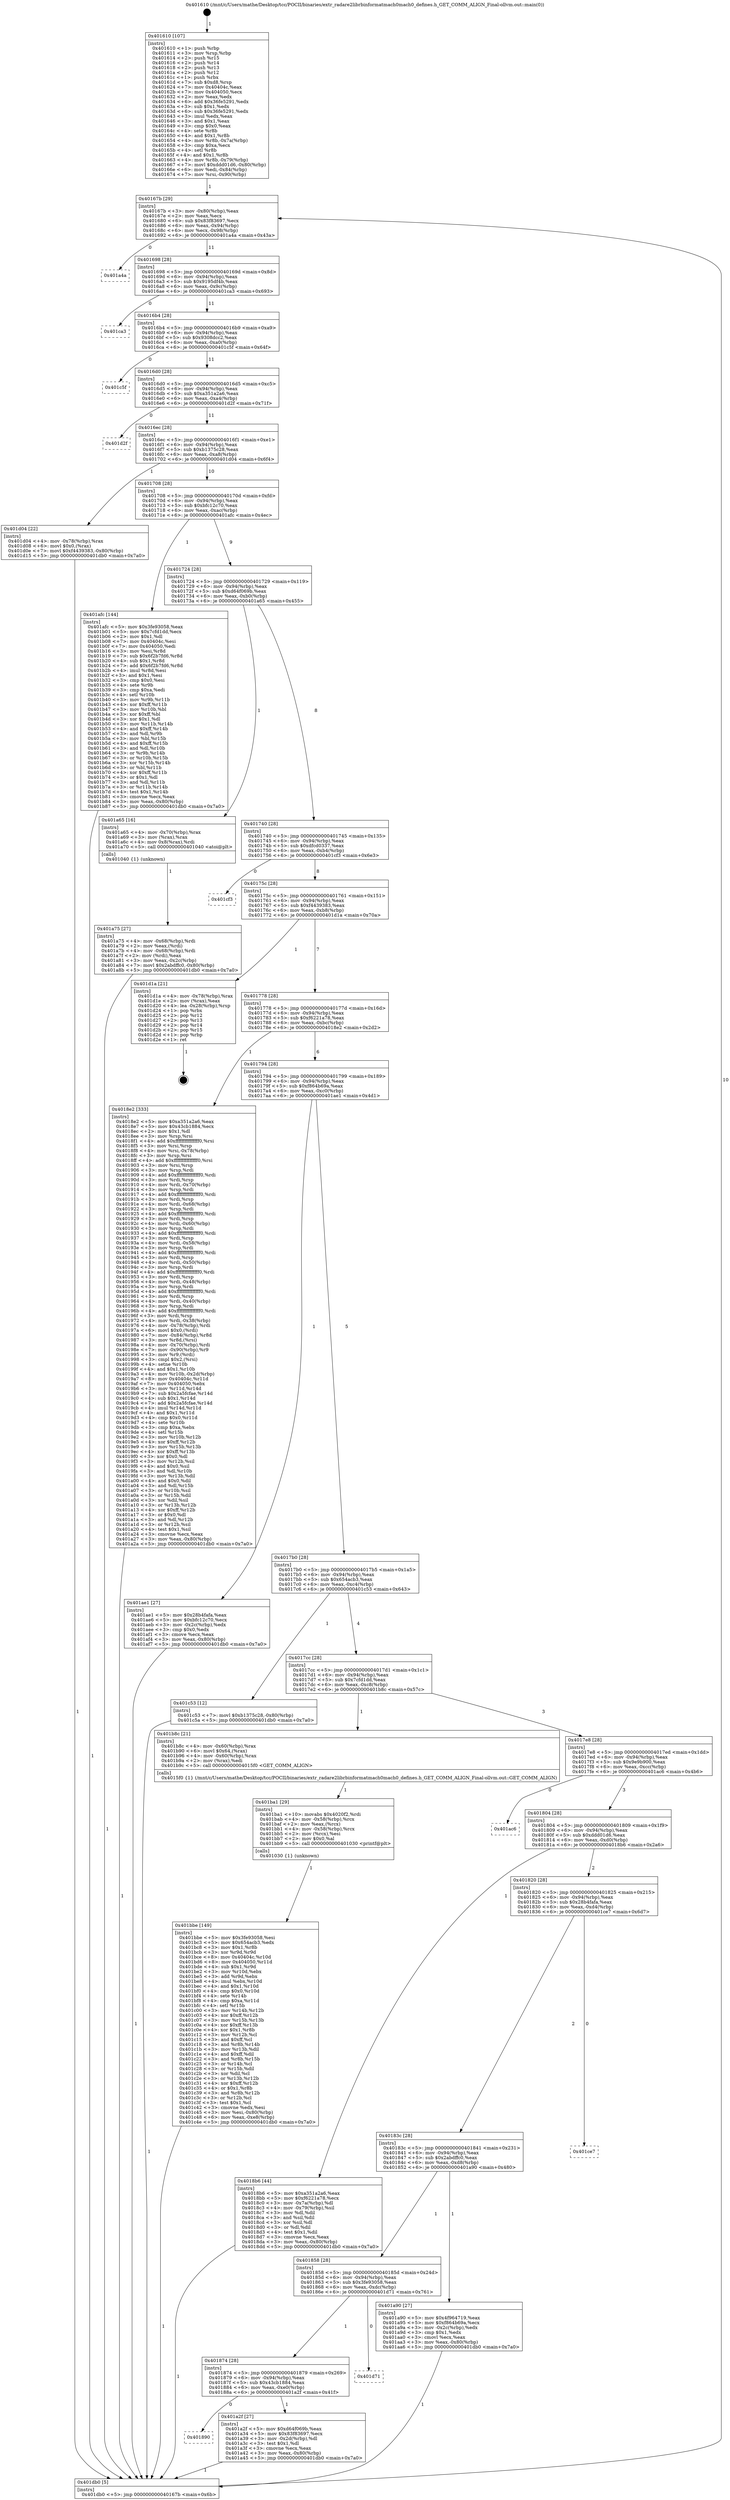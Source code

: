 digraph "0x401610" {
  label = "0x401610 (/mnt/c/Users/mathe/Desktop/tcc/POCII/binaries/extr_radare2librbinformatmach0mach0_defines.h_GET_COMM_ALIGN_Final-ollvm.out::main(0))"
  labelloc = "t"
  node[shape=record]

  Entry [label="",width=0.3,height=0.3,shape=circle,fillcolor=black,style=filled]
  "0x40167b" [label="{
     0x40167b [29]\l
     | [instrs]\l
     &nbsp;&nbsp;0x40167b \<+3\>: mov -0x80(%rbp),%eax\l
     &nbsp;&nbsp;0x40167e \<+2\>: mov %eax,%ecx\l
     &nbsp;&nbsp;0x401680 \<+6\>: sub $0x83f83697,%ecx\l
     &nbsp;&nbsp;0x401686 \<+6\>: mov %eax,-0x94(%rbp)\l
     &nbsp;&nbsp;0x40168c \<+6\>: mov %ecx,-0x98(%rbp)\l
     &nbsp;&nbsp;0x401692 \<+6\>: je 0000000000401a4a \<main+0x43a\>\l
  }"]
  "0x401a4a" [label="{
     0x401a4a\l
  }", style=dashed]
  "0x401698" [label="{
     0x401698 [28]\l
     | [instrs]\l
     &nbsp;&nbsp;0x401698 \<+5\>: jmp 000000000040169d \<main+0x8d\>\l
     &nbsp;&nbsp;0x40169d \<+6\>: mov -0x94(%rbp),%eax\l
     &nbsp;&nbsp;0x4016a3 \<+5\>: sub $0x9195df4b,%eax\l
     &nbsp;&nbsp;0x4016a8 \<+6\>: mov %eax,-0x9c(%rbp)\l
     &nbsp;&nbsp;0x4016ae \<+6\>: je 0000000000401ca3 \<main+0x693\>\l
  }"]
  Exit [label="",width=0.3,height=0.3,shape=circle,fillcolor=black,style=filled,peripheries=2]
  "0x401ca3" [label="{
     0x401ca3\l
  }", style=dashed]
  "0x4016b4" [label="{
     0x4016b4 [28]\l
     | [instrs]\l
     &nbsp;&nbsp;0x4016b4 \<+5\>: jmp 00000000004016b9 \<main+0xa9\>\l
     &nbsp;&nbsp;0x4016b9 \<+6\>: mov -0x94(%rbp),%eax\l
     &nbsp;&nbsp;0x4016bf \<+5\>: sub $0x9308dcc2,%eax\l
     &nbsp;&nbsp;0x4016c4 \<+6\>: mov %eax,-0xa0(%rbp)\l
     &nbsp;&nbsp;0x4016ca \<+6\>: je 0000000000401c5f \<main+0x64f\>\l
  }"]
  "0x401bbe" [label="{
     0x401bbe [149]\l
     | [instrs]\l
     &nbsp;&nbsp;0x401bbe \<+5\>: mov $0x3fe93058,%esi\l
     &nbsp;&nbsp;0x401bc3 \<+5\>: mov $0x654acb3,%edx\l
     &nbsp;&nbsp;0x401bc8 \<+3\>: mov $0x1,%r8b\l
     &nbsp;&nbsp;0x401bcb \<+3\>: xor %r9d,%r9d\l
     &nbsp;&nbsp;0x401bce \<+8\>: mov 0x40404c,%r10d\l
     &nbsp;&nbsp;0x401bd6 \<+8\>: mov 0x404050,%r11d\l
     &nbsp;&nbsp;0x401bde \<+4\>: sub $0x1,%r9d\l
     &nbsp;&nbsp;0x401be2 \<+3\>: mov %r10d,%ebx\l
     &nbsp;&nbsp;0x401be5 \<+3\>: add %r9d,%ebx\l
     &nbsp;&nbsp;0x401be8 \<+4\>: imul %ebx,%r10d\l
     &nbsp;&nbsp;0x401bec \<+4\>: and $0x1,%r10d\l
     &nbsp;&nbsp;0x401bf0 \<+4\>: cmp $0x0,%r10d\l
     &nbsp;&nbsp;0x401bf4 \<+4\>: sete %r14b\l
     &nbsp;&nbsp;0x401bf8 \<+4\>: cmp $0xa,%r11d\l
     &nbsp;&nbsp;0x401bfc \<+4\>: setl %r15b\l
     &nbsp;&nbsp;0x401c00 \<+3\>: mov %r14b,%r12b\l
     &nbsp;&nbsp;0x401c03 \<+4\>: xor $0xff,%r12b\l
     &nbsp;&nbsp;0x401c07 \<+3\>: mov %r15b,%r13b\l
     &nbsp;&nbsp;0x401c0a \<+4\>: xor $0xff,%r13b\l
     &nbsp;&nbsp;0x401c0e \<+4\>: xor $0x1,%r8b\l
     &nbsp;&nbsp;0x401c12 \<+3\>: mov %r12b,%cl\l
     &nbsp;&nbsp;0x401c15 \<+3\>: and $0xff,%cl\l
     &nbsp;&nbsp;0x401c18 \<+3\>: and %r8b,%r14b\l
     &nbsp;&nbsp;0x401c1b \<+3\>: mov %r13b,%dil\l
     &nbsp;&nbsp;0x401c1e \<+4\>: and $0xff,%dil\l
     &nbsp;&nbsp;0x401c22 \<+3\>: and %r8b,%r15b\l
     &nbsp;&nbsp;0x401c25 \<+3\>: or %r14b,%cl\l
     &nbsp;&nbsp;0x401c28 \<+3\>: or %r15b,%dil\l
     &nbsp;&nbsp;0x401c2b \<+3\>: xor %dil,%cl\l
     &nbsp;&nbsp;0x401c2e \<+3\>: or %r13b,%r12b\l
     &nbsp;&nbsp;0x401c31 \<+4\>: xor $0xff,%r12b\l
     &nbsp;&nbsp;0x401c35 \<+4\>: or $0x1,%r8b\l
     &nbsp;&nbsp;0x401c39 \<+3\>: and %r8b,%r12b\l
     &nbsp;&nbsp;0x401c3c \<+3\>: or %r12b,%cl\l
     &nbsp;&nbsp;0x401c3f \<+3\>: test $0x1,%cl\l
     &nbsp;&nbsp;0x401c42 \<+3\>: cmovne %edx,%esi\l
     &nbsp;&nbsp;0x401c45 \<+3\>: mov %esi,-0x80(%rbp)\l
     &nbsp;&nbsp;0x401c48 \<+6\>: mov %eax,-0xe8(%rbp)\l
     &nbsp;&nbsp;0x401c4e \<+5\>: jmp 0000000000401db0 \<main+0x7a0\>\l
  }"]
  "0x401c5f" [label="{
     0x401c5f\l
  }", style=dashed]
  "0x4016d0" [label="{
     0x4016d0 [28]\l
     | [instrs]\l
     &nbsp;&nbsp;0x4016d0 \<+5\>: jmp 00000000004016d5 \<main+0xc5\>\l
     &nbsp;&nbsp;0x4016d5 \<+6\>: mov -0x94(%rbp),%eax\l
     &nbsp;&nbsp;0x4016db \<+5\>: sub $0xa351a2a6,%eax\l
     &nbsp;&nbsp;0x4016e0 \<+6\>: mov %eax,-0xa4(%rbp)\l
     &nbsp;&nbsp;0x4016e6 \<+6\>: je 0000000000401d2f \<main+0x71f\>\l
  }"]
  "0x401ba1" [label="{
     0x401ba1 [29]\l
     | [instrs]\l
     &nbsp;&nbsp;0x401ba1 \<+10\>: movabs $0x4020f2,%rdi\l
     &nbsp;&nbsp;0x401bab \<+4\>: mov -0x58(%rbp),%rcx\l
     &nbsp;&nbsp;0x401baf \<+2\>: mov %eax,(%rcx)\l
     &nbsp;&nbsp;0x401bb1 \<+4\>: mov -0x58(%rbp),%rcx\l
     &nbsp;&nbsp;0x401bb5 \<+2\>: mov (%rcx),%esi\l
     &nbsp;&nbsp;0x401bb7 \<+2\>: mov $0x0,%al\l
     &nbsp;&nbsp;0x401bb9 \<+5\>: call 0000000000401030 \<printf@plt\>\l
     | [calls]\l
     &nbsp;&nbsp;0x401030 \{1\} (unknown)\l
  }"]
  "0x401d2f" [label="{
     0x401d2f\l
  }", style=dashed]
  "0x4016ec" [label="{
     0x4016ec [28]\l
     | [instrs]\l
     &nbsp;&nbsp;0x4016ec \<+5\>: jmp 00000000004016f1 \<main+0xe1\>\l
     &nbsp;&nbsp;0x4016f1 \<+6\>: mov -0x94(%rbp),%eax\l
     &nbsp;&nbsp;0x4016f7 \<+5\>: sub $0xb1375c28,%eax\l
     &nbsp;&nbsp;0x4016fc \<+6\>: mov %eax,-0xa8(%rbp)\l
     &nbsp;&nbsp;0x401702 \<+6\>: je 0000000000401d04 \<main+0x6f4\>\l
  }"]
  "0x401a75" [label="{
     0x401a75 [27]\l
     | [instrs]\l
     &nbsp;&nbsp;0x401a75 \<+4\>: mov -0x68(%rbp),%rdi\l
     &nbsp;&nbsp;0x401a79 \<+2\>: mov %eax,(%rdi)\l
     &nbsp;&nbsp;0x401a7b \<+4\>: mov -0x68(%rbp),%rdi\l
     &nbsp;&nbsp;0x401a7f \<+2\>: mov (%rdi),%eax\l
     &nbsp;&nbsp;0x401a81 \<+3\>: mov %eax,-0x2c(%rbp)\l
     &nbsp;&nbsp;0x401a84 \<+7\>: movl $0x2abdffc0,-0x80(%rbp)\l
     &nbsp;&nbsp;0x401a8b \<+5\>: jmp 0000000000401db0 \<main+0x7a0\>\l
  }"]
  "0x401d04" [label="{
     0x401d04 [22]\l
     | [instrs]\l
     &nbsp;&nbsp;0x401d04 \<+4\>: mov -0x78(%rbp),%rax\l
     &nbsp;&nbsp;0x401d08 \<+6\>: movl $0x0,(%rax)\l
     &nbsp;&nbsp;0x401d0e \<+7\>: movl $0xf4439383,-0x80(%rbp)\l
     &nbsp;&nbsp;0x401d15 \<+5\>: jmp 0000000000401db0 \<main+0x7a0\>\l
  }"]
  "0x401708" [label="{
     0x401708 [28]\l
     | [instrs]\l
     &nbsp;&nbsp;0x401708 \<+5\>: jmp 000000000040170d \<main+0xfd\>\l
     &nbsp;&nbsp;0x40170d \<+6\>: mov -0x94(%rbp),%eax\l
     &nbsp;&nbsp;0x401713 \<+5\>: sub $0xbfc12c70,%eax\l
     &nbsp;&nbsp;0x401718 \<+6\>: mov %eax,-0xac(%rbp)\l
     &nbsp;&nbsp;0x40171e \<+6\>: je 0000000000401afc \<main+0x4ec\>\l
  }"]
  "0x401890" [label="{
     0x401890\l
  }", style=dashed]
  "0x401afc" [label="{
     0x401afc [144]\l
     | [instrs]\l
     &nbsp;&nbsp;0x401afc \<+5\>: mov $0x3fe93058,%eax\l
     &nbsp;&nbsp;0x401b01 \<+5\>: mov $0x7cfd1dd,%ecx\l
     &nbsp;&nbsp;0x401b06 \<+2\>: mov $0x1,%dl\l
     &nbsp;&nbsp;0x401b08 \<+7\>: mov 0x40404c,%esi\l
     &nbsp;&nbsp;0x401b0f \<+7\>: mov 0x404050,%edi\l
     &nbsp;&nbsp;0x401b16 \<+3\>: mov %esi,%r8d\l
     &nbsp;&nbsp;0x401b19 \<+7\>: sub $0x6f2b7fd6,%r8d\l
     &nbsp;&nbsp;0x401b20 \<+4\>: sub $0x1,%r8d\l
     &nbsp;&nbsp;0x401b24 \<+7\>: add $0x6f2b7fd6,%r8d\l
     &nbsp;&nbsp;0x401b2b \<+4\>: imul %r8d,%esi\l
     &nbsp;&nbsp;0x401b2f \<+3\>: and $0x1,%esi\l
     &nbsp;&nbsp;0x401b32 \<+3\>: cmp $0x0,%esi\l
     &nbsp;&nbsp;0x401b35 \<+4\>: sete %r9b\l
     &nbsp;&nbsp;0x401b39 \<+3\>: cmp $0xa,%edi\l
     &nbsp;&nbsp;0x401b3c \<+4\>: setl %r10b\l
     &nbsp;&nbsp;0x401b40 \<+3\>: mov %r9b,%r11b\l
     &nbsp;&nbsp;0x401b43 \<+4\>: xor $0xff,%r11b\l
     &nbsp;&nbsp;0x401b47 \<+3\>: mov %r10b,%bl\l
     &nbsp;&nbsp;0x401b4a \<+3\>: xor $0xff,%bl\l
     &nbsp;&nbsp;0x401b4d \<+3\>: xor $0x1,%dl\l
     &nbsp;&nbsp;0x401b50 \<+3\>: mov %r11b,%r14b\l
     &nbsp;&nbsp;0x401b53 \<+4\>: and $0xff,%r14b\l
     &nbsp;&nbsp;0x401b57 \<+3\>: and %dl,%r9b\l
     &nbsp;&nbsp;0x401b5a \<+3\>: mov %bl,%r15b\l
     &nbsp;&nbsp;0x401b5d \<+4\>: and $0xff,%r15b\l
     &nbsp;&nbsp;0x401b61 \<+3\>: and %dl,%r10b\l
     &nbsp;&nbsp;0x401b64 \<+3\>: or %r9b,%r14b\l
     &nbsp;&nbsp;0x401b67 \<+3\>: or %r10b,%r15b\l
     &nbsp;&nbsp;0x401b6a \<+3\>: xor %r15b,%r14b\l
     &nbsp;&nbsp;0x401b6d \<+3\>: or %bl,%r11b\l
     &nbsp;&nbsp;0x401b70 \<+4\>: xor $0xff,%r11b\l
     &nbsp;&nbsp;0x401b74 \<+3\>: or $0x1,%dl\l
     &nbsp;&nbsp;0x401b77 \<+3\>: and %dl,%r11b\l
     &nbsp;&nbsp;0x401b7a \<+3\>: or %r11b,%r14b\l
     &nbsp;&nbsp;0x401b7d \<+4\>: test $0x1,%r14b\l
     &nbsp;&nbsp;0x401b81 \<+3\>: cmovne %ecx,%eax\l
     &nbsp;&nbsp;0x401b84 \<+3\>: mov %eax,-0x80(%rbp)\l
     &nbsp;&nbsp;0x401b87 \<+5\>: jmp 0000000000401db0 \<main+0x7a0\>\l
  }"]
  "0x401724" [label="{
     0x401724 [28]\l
     | [instrs]\l
     &nbsp;&nbsp;0x401724 \<+5\>: jmp 0000000000401729 \<main+0x119\>\l
     &nbsp;&nbsp;0x401729 \<+6\>: mov -0x94(%rbp),%eax\l
     &nbsp;&nbsp;0x40172f \<+5\>: sub $0xd64f069b,%eax\l
     &nbsp;&nbsp;0x401734 \<+6\>: mov %eax,-0xb0(%rbp)\l
     &nbsp;&nbsp;0x40173a \<+6\>: je 0000000000401a65 \<main+0x455\>\l
  }"]
  "0x401a2f" [label="{
     0x401a2f [27]\l
     | [instrs]\l
     &nbsp;&nbsp;0x401a2f \<+5\>: mov $0xd64f069b,%eax\l
     &nbsp;&nbsp;0x401a34 \<+5\>: mov $0x83f83697,%ecx\l
     &nbsp;&nbsp;0x401a39 \<+3\>: mov -0x2d(%rbp),%dl\l
     &nbsp;&nbsp;0x401a3c \<+3\>: test $0x1,%dl\l
     &nbsp;&nbsp;0x401a3f \<+3\>: cmovne %ecx,%eax\l
     &nbsp;&nbsp;0x401a42 \<+3\>: mov %eax,-0x80(%rbp)\l
     &nbsp;&nbsp;0x401a45 \<+5\>: jmp 0000000000401db0 \<main+0x7a0\>\l
  }"]
  "0x401a65" [label="{
     0x401a65 [16]\l
     | [instrs]\l
     &nbsp;&nbsp;0x401a65 \<+4\>: mov -0x70(%rbp),%rax\l
     &nbsp;&nbsp;0x401a69 \<+3\>: mov (%rax),%rax\l
     &nbsp;&nbsp;0x401a6c \<+4\>: mov 0x8(%rax),%rdi\l
     &nbsp;&nbsp;0x401a70 \<+5\>: call 0000000000401040 \<atoi@plt\>\l
     | [calls]\l
     &nbsp;&nbsp;0x401040 \{1\} (unknown)\l
  }"]
  "0x401740" [label="{
     0x401740 [28]\l
     | [instrs]\l
     &nbsp;&nbsp;0x401740 \<+5\>: jmp 0000000000401745 \<main+0x135\>\l
     &nbsp;&nbsp;0x401745 \<+6\>: mov -0x94(%rbp),%eax\l
     &nbsp;&nbsp;0x40174b \<+5\>: sub $0xdfcd0337,%eax\l
     &nbsp;&nbsp;0x401750 \<+6\>: mov %eax,-0xb4(%rbp)\l
     &nbsp;&nbsp;0x401756 \<+6\>: je 0000000000401cf3 \<main+0x6e3\>\l
  }"]
  "0x401874" [label="{
     0x401874 [28]\l
     | [instrs]\l
     &nbsp;&nbsp;0x401874 \<+5\>: jmp 0000000000401879 \<main+0x269\>\l
     &nbsp;&nbsp;0x401879 \<+6\>: mov -0x94(%rbp),%eax\l
     &nbsp;&nbsp;0x40187f \<+5\>: sub $0x43cb1884,%eax\l
     &nbsp;&nbsp;0x401884 \<+6\>: mov %eax,-0xe0(%rbp)\l
     &nbsp;&nbsp;0x40188a \<+6\>: je 0000000000401a2f \<main+0x41f\>\l
  }"]
  "0x401cf3" [label="{
     0x401cf3\l
  }", style=dashed]
  "0x40175c" [label="{
     0x40175c [28]\l
     | [instrs]\l
     &nbsp;&nbsp;0x40175c \<+5\>: jmp 0000000000401761 \<main+0x151\>\l
     &nbsp;&nbsp;0x401761 \<+6\>: mov -0x94(%rbp),%eax\l
     &nbsp;&nbsp;0x401767 \<+5\>: sub $0xf4439383,%eax\l
     &nbsp;&nbsp;0x40176c \<+6\>: mov %eax,-0xb8(%rbp)\l
     &nbsp;&nbsp;0x401772 \<+6\>: je 0000000000401d1a \<main+0x70a\>\l
  }"]
  "0x401d71" [label="{
     0x401d71\l
  }", style=dashed]
  "0x401d1a" [label="{
     0x401d1a [21]\l
     | [instrs]\l
     &nbsp;&nbsp;0x401d1a \<+4\>: mov -0x78(%rbp),%rax\l
     &nbsp;&nbsp;0x401d1e \<+2\>: mov (%rax),%eax\l
     &nbsp;&nbsp;0x401d20 \<+4\>: lea -0x28(%rbp),%rsp\l
     &nbsp;&nbsp;0x401d24 \<+1\>: pop %rbx\l
     &nbsp;&nbsp;0x401d25 \<+2\>: pop %r12\l
     &nbsp;&nbsp;0x401d27 \<+2\>: pop %r13\l
     &nbsp;&nbsp;0x401d29 \<+2\>: pop %r14\l
     &nbsp;&nbsp;0x401d2b \<+2\>: pop %r15\l
     &nbsp;&nbsp;0x401d2d \<+1\>: pop %rbp\l
     &nbsp;&nbsp;0x401d2e \<+1\>: ret\l
  }"]
  "0x401778" [label="{
     0x401778 [28]\l
     | [instrs]\l
     &nbsp;&nbsp;0x401778 \<+5\>: jmp 000000000040177d \<main+0x16d\>\l
     &nbsp;&nbsp;0x40177d \<+6\>: mov -0x94(%rbp),%eax\l
     &nbsp;&nbsp;0x401783 \<+5\>: sub $0xf6221a78,%eax\l
     &nbsp;&nbsp;0x401788 \<+6\>: mov %eax,-0xbc(%rbp)\l
     &nbsp;&nbsp;0x40178e \<+6\>: je 00000000004018e2 \<main+0x2d2\>\l
  }"]
  "0x401858" [label="{
     0x401858 [28]\l
     | [instrs]\l
     &nbsp;&nbsp;0x401858 \<+5\>: jmp 000000000040185d \<main+0x24d\>\l
     &nbsp;&nbsp;0x40185d \<+6\>: mov -0x94(%rbp),%eax\l
     &nbsp;&nbsp;0x401863 \<+5\>: sub $0x3fe93058,%eax\l
     &nbsp;&nbsp;0x401868 \<+6\>: mov %eax,-0xdc(%rbp)\l
     &nbsp;&nbsp;0x40186e \<+6\>: je 0000000000401d71 \<main+0x761\>\l
  }"]
  "0x4018e2" [label="{
     0x4018e2 [333]\l
     | [instrs]\l
     &nbsp;&nbsp;0x4018e2 \<+5\>: mov $0xa351a2a6,%eax\l
     &nbsp;&nbsp;0x4018e7 \<+5\>: mov $0x43cb1884,%ecx\l
     &nbsp;&nbsp;0x4018ec \<+2\>: mov $0x1,%dl\l
     &nbsp;&nbsp;0x4018ee \<+3\>: mov %rsp,%rsi\l
     &nbsp;&nbsp;0x4018f1 \<+4\>: add $0xfffffffffffffff0,%rsi\l
     &nbsp;&nbsp;0x4018f5 \<+3\>: mov %rsi,%rsp\l
     &nbsp;&nbsp;0x4018f8 \<+4\>: mov %rsi,-0x78(%rbp)\l
     &nbsp;&nbsp;0x4018fc \<+3\>: mov %rsp,%rsi\l
     &nbsp;&nbsp;0x4018ff \<+4\>: add $0xfffffffffffffff0,%rsi\l
     &nbsp;&nbsp;0x401903 \<+3\>: mov %rsi,%rsp\l
     &nbsp;&nbsp;0x401906 \<+3\>: mov %rsp,%rdi\l
     &nbsp;&nbsp;0x401909 \<+4\>: add $0xfffffffffffffff0,%rdi\l
     &nbsp;&nbsp;0x40190d \<+3\>: mov %rdi,%rsp\l
     &nbsp;&nbsp;0x401910 \<+4\>: mov %rdi,-0x70(%rbp)\l
     &nbsp;&nbsp;0x401914 \<+3\>: mov %rsp,%rdi\l
     &nbsp;&nbsp;0x401917 \<+4\>: add $0xfffffffffffffff0,%rdi\l
     &nbsp;&nbsp;0x40191b \<+3\>: mov %rdi,%rsp\l
     &nbsp;&nbsp;0x40191e \<+4\>: mov %rdi,-0x68(%rbp)\l
     &nbsp;&nbsp;0x401922 \<+3\>: mov %rsp,%rdi\l
     &nbsp;&nbsp;0x401925 \<+4\>: add $0xfffffffffffffff0,%rdi\l
     &nbsp;&nbsp;0x401929 \<+3\>: mov %rdi,%rsp\l
     &nbsp;&nbsp;0x40192c \<+4\>: mov %rdi,-0x60(%rbp)\l
     &nbsp;&nbsp;0x401930 \<+3\>: mov %rsp,%rdi\l
     &nbsp;&nbsp;0x401933 \<+4\>: add $0xfffffffffffffff0,%rdi\l
     &nbsp;&nbsp;0x401937 \<+3\>: mov %rdi,%rsp\l
     &nbsp;&nbsp;0x40193a \<+4\>: mov %rdi,-0x58(%rbp)\l
     &nbsp;&nbsp;0x40193e \<+3\>: mov %rsp,%rdi\l
     &nbsp;&nbsp;0x401941 \<+4\>: add $0xfffffffffffffff0,%rdi\l
     &nbsp;&nbsp;0x401945 \<+3\>: mov %rdi,%rsp\l
     &nbsp;&nbsp;0x401948 \<+4\>: mov %rdi,-0x50(%rbp)\l
     &nbsp;&nbsp;0x40194c \<+3\>: mov %rsp,%rdi\l
     &nbsp;&nbsp;0x40194f \<+4\>: add $0xfffffffffffffff0,%rdi\l
     &nbsp;&nbsp;0x401953 \<+3\>: mov %rdi,%rsp\l
     &nbsp;&nbsp;0x401956 \<+4\>: mov %rdi,-0x48(%rbp)\l
     &nbsp;&nbsp;0x40195a \<+3\>: mov %rsp,%rdi\l
     &nbsp;&nbsp;0x40195d \<+4\>: add $0xfffffffffffffff0,%rdi\l
     &nbsp;&nbsp;0x401961 \<+3\>: mov %rdi,%rsp\l
     &nbsp;&nbsp;0x401964 \<+4\>: mov %rdi,-0x40(%rbp)\l
     &nbsp;&nbsp;0x401968 \<+3\>: mov %rsp,%rdi\l
     &nbsp;&nbsp;0x40196b \<+4\>: add $0xfffffffffffffff0,%rdi\l
     &nbsp;&nbsp;0x40196f \<+3\>: mov %rdi,%rsp\l
     &nbsp;&nbsp;0x401972 \<+4\>: mov %rdi,-0x38(%rbp)\l
     &nbsp;&nbsp;0x401976 \<+4\>: mov -0x78(%rbp),%rdi\l
     &nbsp;&nbsp;0x40197a \<+6\>: movl $0x0,(%rdi)\l
     &nbsp;&nbsp;0x401980 \<+7\>: mov -0x84(%rbp),%r8d\l
     &nbsp;&nbsp;0x401987 \<+3\>: mov %r8d,(%rsi)\l
     &nbsp;&nbsp;0x40198a \<+4\>: mov -0x70(%rbp),%rdi\l
     &nbsp;&nbsp;0x40198e \<+7\>: mov -0x90(%rbp),%r9\l
     &nbsp;&nbsp;0x401995 \<+3\>: mov %r9,(%rdi)\l
     &nbsp;&nbsp;0x401998 \<+3\>: cmpl $0x2,(%rsi)\l
     &nbsp;&nbsp;0x40199b \<+4\>: setne %r10b\l
     &nbsp;&nbsp;0x40199f \<+4\>: and $0x1,%r10b\l
     &nbsp;&nbsp;0x4019a3 \<+4\>: mov %r10b,-0x2d(%rbp)\l
     &nbsp;&nbsp;0x4019a7 \<+8\>: mov 0x40404c,%r11d\l
     &nbsp;&nbsp;0x4019af \<+7\>: mov 0x404050,%ebx\l
     &nbsp;&nbsp;0x4019b6 \<+3\>: mov %r11d,%r14d\l
     &nbsp;&nbsp;0x4019b9 \<+7\>: sub $0x2a5fcfae,%r14d\l
     &nbsp;&nbsp;0x4019c0 \<+4\>: sub $0x1,%r14d\l
     &nbsp;&nbsp;0x4019c4 \<+7\>: add $0x2a5fcfae,%r14d\l
     &nbsp;&nbsp;0x4019cb \<+4\>: imul %r14d,%r11d\l
     &nbsp;&nbsp;0x4019cf \<+4\>: and $0x1,%r11d\l
     &nbsp;&nbsp;0x4019d3 \<+4\>: cmp $0x0,%r11d\l
     &nbsp;&nbsp;0x4019d7 \<+4\>: sete %r10b\l
     &nbsp;&nbsp;0x4019db \<+3\>: cmp $0xa,%ebx\l
     &nbsp;&nbsp;0x4019de \<+4\>: setl %r15b\l
     &nbsp;&nbsp;0x4019e2 \<+3\>: mov %r10b,%r12b\l
     &nbsp;&nbsp;0x4019e5 \<+4\>: xor $0xff,%r12b\l
     &nbsp;&nbsp;0x4019e9 \<+3\>: mov %r15b,%r13b\l
     &nbsp;&nbsp;0x4019ec \<+4\>: xor $0xff,%r13b\l
     &nbsp;&nbsp;0x4019f0 \<+3\>: xor $0x0,%dl\l
     &nbsp;&nbsp;0x4019f3 \<+3\>: mov %r12b,%sil\l
     &nbsp;&nbsp;0x4019f6 \<+4\>: and $0x0,%sil\l
     &nbsp;&nbsp;0x4019fa \<+3\>: and %dl,%r10b\l
     &nbsp;&nbsp;0x4019fd \<+3\>: mov %r13b,%dil\l
     &nbsp;&nbsp;0x401a00 \<+4\>: and $0x0,%dil\l
     &nbsp;&nbsp;0x401a04 \<+3\>: and %dl,%r15b\l
     &nbsp;&nbsp;0x401a07 \<+3\>: or %r10b,%sil\l
     &nbsp;&nbsp;0x401a0a \<+3\>: or %r15b,%dil\l
     &nbsp;&nbsp;0x401a0d \<+3\>: xor %dil,%sil\l
     &nbsp;&nbsp;0x401a10 \<+3\>: or %r13b,%r12b\l
     &nbsp;&nbsp;0x401a13 \<+4\>: xor $0xff,%r12b\l
     &nbsp;&nbsp;0x401a17 \<+3\>: or $0x0,%dl\l
     &nbsp;&nbsp;0x401a1a \<+3\>: and %dl,%r12b\l
     &nbsp;&nbsp;0x401a1d \<+3\>: or %r12b,%sil\l
     &nbsp;&nbsp;0x401a20 \<+4\>: test $0x1,%sil\l
     &nbsp;&nbsp;0x401a24 \<+3\>: cmovne %ecx,%eax\l
     &nbsp;&nbsp;0x401a27 \<+3\>: mov %eax,-0x80(%rbp)\l
     &nbsp;&nbsp;0x401a2a \<+5\>: jmp 0000000000401db0 \<main+0x7a0\>\l
  }"]
  "0x401794" [label="{
     0x401794 [28]\l
     | [instrs]\l
     &nbsp;&nbsp;0x401794 \<+5\>: jmp 0000000000401799 \<main+0x189\>\l
     &nbsp;&nbsp;0x401799 \<+6\>: mov -0x94(%rbp),%eax\l
     &nbsp;&nbsp;0x40179f \<+5\>: sub $0xf864b69a,%eax\l
     &nbsp;&nbsp;0x4017a4 \<+6\>: mov %eax,-0xc0(%rbp)\l
     &nbsp;&nbsp;0x4017aa \<+6\>: je 0000000000401ae1 \<main+0x4d1\>\l
  }"]
  "0x401a90" [label="{
     0x401a90 [27]\l
     | [instrs]\l
     &nbsp;&nbsp;0x401a90 \<+5\>: mov $0x4f964719,%eax\l
     &nbsp;&nbsp;0x401a95 \<+5\>: mov $0xf864b69a,%ecx\l
     &nbsp;&nbsp;0x401a9a \<+3\>: mov -0x2c(%rbp),%edx\l
     &nbsp;&nbsp;0x401a9d \<+3\>: cmp $0x1,%edx\l
     &nbsp;&nbsp;0x401aa0 \<+3\>: cmovl %ecx,%eax\l
     &nbsp;&nbsp;0x401aa3 \<+3\>: mov %eax,-0x80(%rbp)\l
     &nbsp;&nbsp;0x401aa6 \<+5\>: jmp 0000000000401db0 \<main+0x7a0\>\l
  }"]
  "0x401ae1" [label="{
     0x401ae1 [27]\l
     | [instrs]\l
     &nbsp;&nbsp;0x401ae1 \<+5\>: mov $0x28b4fafa,%eax\l
     &nbsp;&nbsp;0x401ae6 \<+5\>: mov $0xbfc12c70,%ecx\l
     &nbsp;&nbsp;0x401aeb \<+3\>: mov -0x2c(%rbp),%edx\l
     &nbsp;&nbsp;0x401aee \<+3\>: cmp $0x0,%edx\l
     &nbsp;&nbsp;0x401af1 \<+3\>: cmove %ecx,%eax\l
     &nbsp;&nbsp;0x401af4 \<+3\>: mov %eax,-0x80(%rbp)\l
     &nbsp;&nbsp;0x401af7 \<+5\>: jmp 0000000000401db0 \<main+0x7a0\>\l
  }"]
  "0x4017b0" [label="{
     0x4017b0 [28]\l
     | [instrs]\l
     &nbsp;&nbsp;0x4017b0 \<+5\>: jmp 00000000004017b5 \<main+0x1a5\>\l
     &nbsp;&nbsp;0x4017b5 \<+6\>: mov -0x94(%rbp),%eax\l
     &nbsp;&nbsp;0x4017bb \<+5\>: sub $0x654acb3,%eax\l
     &nbsp;&nbsp;0x4017c0 \<+6\>: mov %eax,-0xc4(%rbp)\l
     &nbsp;&nbsp;0x4017c6 \<+6\>: je 0000000000401c53 \<main+0x643\>\l
  }"]
  "0x40183c" [label="{
     0x40183c [28]\l
     | [instrs]\l
     &nbsp;&nbsp;0x40183c \<+5\>: jmp 0000000000401841 \<main+0x231\>\l
     &nbsp;&nbsp;0x401841 \<+6\>: mov -0x94(%rbp),%eax\l
     &nbsp;&nbsp;0x401847 \<+5\>: sub $0x2abdffc0,%eax\l
     &nbsp;&nbsp;0x40184c \<+6\>: mov %eax,-0xd8(%rbp)\l
     &nbsp;&nbsp;0x401852 \<+6\>: je 0000000000401a90 \<main+0x480\>\l
  }"]
  "0x401c53" [label="{
     0x401c53 [12]\l
     | [instrs]\l
     &nbsp;&nbsp;0x401c53 \<+7\>: movl $0xb1375c28,-0x80(%rbp)\l
     &nbsp;&nbsp;0x401c5a \<+5\>: jmp 0000000000401db0 \<main+0x7a0\>\l
  }"]
  "0x4017cc" [label="{
     0x4017cc [28]\l
     | [instrs]\l
     &nbsp;&nbsp;0x4017cc \<+5\>: jmp 00000000004017d1 \<main+0x1c1\>\l
     &nbsp;&nbsp;0x4017d1 \<+6\>: mov -0x94(%rbp),%eax\l
     &nbsp;&nbsp;0x4017d7 \<+5\>: sub $0x7cfd1dd,%eax\l
     &nbsp;&nbsp;0x4017dc \<+6\>: mov %eax,-0xc8(%rbp)\l
     &nbsp;&nbsp;0x4017e2 \<+6\>: je 0000000000401b8c \<main+0x57c\>\l
  }"]
  "0x401ce7" [label="{
     0x401ce7\l
  }", style=dashed]
  "0x401b8c" [label="{
     0x401b8c [21]\l
     | [instrs]\l
     &nbsp;&nbsp;0x401b8c \<+4\>: mov -0x60(%rbp),%rax\l
     &nbsp;&nbsp;0x401b90 \<+6\>: movl $0x64,(%rax)\l
     &nbsp;&nbsp;0x401b96 \<+4\>: mov -0x60(%rbp),%rax\l
     &nbsp;&nbsp;0x401b9a \<+2\>: mov (%rax),%edi\l
     &nbsp;&nbsp;0x401b9c \<+5\>: call 00000000004015f0 \<GET_COMM_ALIGN\>\l
     | [calls]\l
     &nbsp;&nbsp;0x4015f0 \{1\} (/mnt/c/Users/mathe/Desktop/tcc/POCII/binaries/extr_radare2librbinformatmach0mach0_defines.h_GET_COMM_ALIGN_Final-ollvm.out::GET_COMM_ALIGN)\l
  }"]
  "0x4017e8" [label="{
     0x4017e8 [28]\l
     | [instrs]\l
     &nbsp;&nbsp;0x4017e8 \<+5\>: jmp 00000000004017ed \<main+0x1dd\>\l
     &nbsp;&nbsp;0x4017ed \<+6\>: mov -0x94(%rbp),%eax\l
     &nbsp;&nbsp;0x4017f3 \<+5\>: sub $0x9e9b900,%eax\l
     &nbsp;&nbsp;0x4017f8 \<+6\>: mov %eax,-0xcc(%rbp)\l
     &nbsp;&nbsp;0x4017fe \<+6\>: je 0000000000401ac6 \<main+0x4b6\>\l
  }"]
  "0x401610" [label="{
     0x401610 [107]\l
     | [instrs]\l
     &nbsp;&nbsp;0x401610 \<+1\>: push %rbp\l
     &nbsp;&nbsp;0x401611 \<+3\>: mov %rsp,%rbp\l
     &nbsp;&nbsp;0x401614 \<+2\>: push %r15\l
     &nbsp;&nbsp;0x401616 \<+2\>: push %r14\l
     &nbsp;&nbsp;0x401618 \<+2\>: push %r13\l
     &nbsp;&nbsp;0x40161a \<+2\>: push %r12\l
     &nbsp;&nbsp;0x40161c \<+1\>: push %rbx\l
     &nbsp;&nbsp;0x40161d \<+7\>: sub $0xd8,%rsp\l
     &nbsp;&nbsp;0x401624 \<+7\>: mov 0x40404c,%eax\l
     &nbsp;&nbsp;0x40162b \<+7\>: mov 0x404050,%ecx\l
     &nbsp;&nbsp;0x401632 \<+2\>: mov %eax,%edx\l
     &nbsp;&nbsp;0x401634 \<+6\>: add $0x36fe5291,%edx\l
     &nbsp;&nbsp;0x40163a \<+3\>: sub $0x1,%edx\l
     &nbsp;&nbsp;0x40163d \<+6\>: sub $0x36fe5291,%edx\l
     &nbsp;&nbsp;0x401643 \<+3\>: imul %edx,%eax\l
     &nbsp;&nbsp;0x401646 \<+3\>: and $0x1,%eax\l
     &nbsp;&nbsp;0x401649 \<+3\>: cmp $0x0,%eax\l
     &nbsp;&nbsp;0x40164c \<+4\>: sete %r8b\l
     &nbsp;&nbsp;0x401650 \<+4\>: and $0x1,%r8b\l
     &nbsp;&nbsp;0x401654 \<+4\>: mov %r8b,-0x7a(%rbp)\l
     &nbsp;&nbsp;0x401658 \<+3\>: cmp $0xa,%ecx\l
     &nbsp;&nbsp;0x40165b \<+4\>: setl %r8b\l
     &nbsp;&nbsp;0x40165f \<+4\>: and $0x1,%r8b\l
     &nbsp;&nbsp;0x401663 \<+4\>: mov %r8b,-0x79(%rbp)\l
     &nbsp;&nbsp;0x401667 \<+7\>: movl $0xddd01d6,-0x80(%rbp)\l
     &nbsp;&nbsp;0x40166e \<+6\>: mov %edi,-0x84(%rbp)\l
     &nbsp;&nbsp;0x401674 \<+7\>: mov %rsi,-0x90(%rbp)\l
  }"]
  "0x401ac6" [label="{
     0x401ac6\l
  }", style=dashed]
  "0x401804" [label="{
     0x401804 [28]\l
     | [instrs]\l
     &nbsp;&nbsp;0x401804 \<+5\>: jmp 0000000000401809 \<main+0x1f9\>\l
     &nbsp;&nbsp;0x401809 \<+6\>: mov -0x94(%rbp),%eax\l
     &nbsp;&nbsp;0x40180f \<+5\>: sub $0xddd01d6,%eax\l
     &nbsp;&nbsp;0x401814 \<+6\>: mov %eax,-0xd0(%rbp)\l
     &nbsp;&nbsp;0x40181a \<+6\>: je 00000000004018b6 \<main+0x2a6\>\l
  }"]
  "0x401db0" [label="{
     0x401db0 [5]\l
     | [instrs]\l
     &nbsp;&nbsp;0x401db0 \<+5\>: jmp 000000000040167b \<main+0x6b\>\l
  }"]
  "0x4018b6" [label="{
     0x4018b6 [44]\l
     | [instrs]\l
     &nbsp;&nbsp;0x4018b6 \<+5\>: mov $0xa351a2a6,%eax\l
     &nbsp;&nbsp;0x4018bb \<+5\>: mov $0xf6221a78,%ecx\l
     &nbsp;&nbsp;0x4018c0 \<+3\>: mov -0x7a(%rbp),%dl\l
     &nbsp;&nbsp;0x4018c3 \<+4\>: mov -0x79(%rbp),%sil\l
     &nbsp;&nbsp;0x4018c7 \<+3\>: mov %dl,%dil\l
     &nbsp;&nbsp;0x4018ca \<+3\>: and %sil,%dil\l
     &nbsp;&nbsp;0x4018cd \<+3\>: xor %sil,%dl\l
     &nbsp;&nbsp;0x4018d0 \<+3\>: or %dl,%dil\l
     &nbsp;&nbsp;0x4018d3 \<+4\>: test $0x1,%dil\l
     &nbsp;&nbsp;0x4018d7 \<+3\>: cmovne %ecx,%eax\l
     &nbsp;&nbsp;0x4018da \<+3\>: mov %eax,-0x80(%rbp)\l
     &nbsp;&nbsp;0x4018dd \<+5\>: jmp 0000000000401db0 \<main+0x7a0\>\l
  }"]
  "0x401820" [label="{
     0x401820 [28]\l
     | [instrs]\l
     &nbsp;&nbsp;0x401820 \<+5\>: jmp 0000000000401825 \<main+0x215\>\l
     &nbsp;&nbsp;0x401825 \<+6\>: mov -0x94(%rbp),%eax\l
     &nbsp;&nbsp;0x40182b \<+5\>: sub $0x28b4fafa,%eax\l
     &nbsp;&nbsp;0x401830 \<+6\>: mov %eax,-0xd4(%rbp)\l
     &nbsp;&nbsp;0x401836 \<+6\>: je 0000000000401ce7 \<main+0x6d7\>\l
  }"]
  Entry -> "0x401610" [label=" 1"]
  "0x40167b" -> "0x401a4a" [label=" 0"]
  "0x40167b" -> "0x401698" [label=" 11"]
  "0x401d1a" -> Exit [label=" 1"]
  "0x401698" -> "0x401ca3" [label=" 0"]
  "0x401698" -> "0x4016b4" [label=" 11"]
  "0x401d04" -> "0x401db0" [label=" 1"]
  "0x4016b4" -> "0x401c5f" [label=" 0"]
  "0x4016b4" -> "0x4016d0" [label=" 11"]
  "0x401c53" -> "0x401db0" [label=" 1"]
  "0x4016d0" -> "0x401d2f" [label=" 0"]
  "0x4016d0" -> "0x4016ec" [label=" 11"]
  "0x401bbe" -> "0x401db0" [label=" 1"]
  "0x4016ec" -> "0x401d04" [label=" 1"]
  "0x4016ec" -> "0x401708" [label=" 10"]
  "0x401ba1" -> "0x401bbe" [label=" 1"]
  "0x401708" -> "0x401afc" [label=" 1"]
  "0x401708" -> "0x401724" [label=" 9"]
  "0x401b8c" -> "0x401ba1" [label=" 1"]
  "0x401724" -> "0x401a65" [label=" 1"]
  "0x401724" -> "0x401740" [label=" 8"]
  "0x401afc" -> "0x401db0" [label=" 1"]
  "0x401740" -> "0x401cf3" [label=" 0"]
  "0x401740" -> "0x40175c" [label=" 8"]
  "0x401a90" -> "0x401db0" [label=" 1"]
  "0x40175c" -> "0x401d1a" [label=" 1"]
  "0x40175c" -> "0x401778" [label=" 7"]
  "0x401a75" -> "0x401db0" [label=" 1"]
  "0x401778" -> "0x4018e2" [label=" 1"]
  "0x401778" -> "0x401794" [label=" 6"]
  "0x401a2f" -> "0x401db0" [label=" 1"]
  "0x401794" -> "0x401ae1" [label=" 1"]
  "0x401794" -> "0x4017b0" [label=" 5"]
  "0x401874" -> "0x401890" [label=" 0"]
  "0x4017b0" -> "0x401c53" [label=" 1"]
  "0x4017b0" -> "0x4017cc" [label=" 4"]
  "0x401ae1" -> "0x401db0" [label=" 1"]
  "0x4017cc" -> "0x401b8c" [label=" 1"]
  "0x4017cc" -> "0x4017e8" [label=" 3"]
  "0x401858" -> "0x401874" [label=" 1"]
  "0x4017e8" -> "0x401ac6" [label=" 0"]
  "0x4017e8" -> "0x401804" [label=" 3"]
  "0x40183c" -> "0x401858" [label=" 1"]
  "0x401804" -> "0x4018b6" [label=" 1"]
  "0x401804" -> "0x401820" [label=" 2"]
  "0x4018b6" -> "0x401db0" [label=" 1"]
  "0x401610" -> "0x40167b" [label=" 1"]
  "0x401db0" -> "0x40167b" [label=" 10"]
  "0x401a65" -> "0x401a75" [label=" 1"]
  "0x4018e2" -> "0x401db0" [label=" 1"]
  "0x401858" -> "0x401d71" [label=" 0"]
  "0x401820" -> "0x401ce7" [label=" 0"]
  "0x401820" -> "0x40183c" [label=" 2"]
  "0x401874" -> "0x401a2f" [label=" 1"]
  "0x40183c" -> "0x401a90" [label=" 1"]
}

